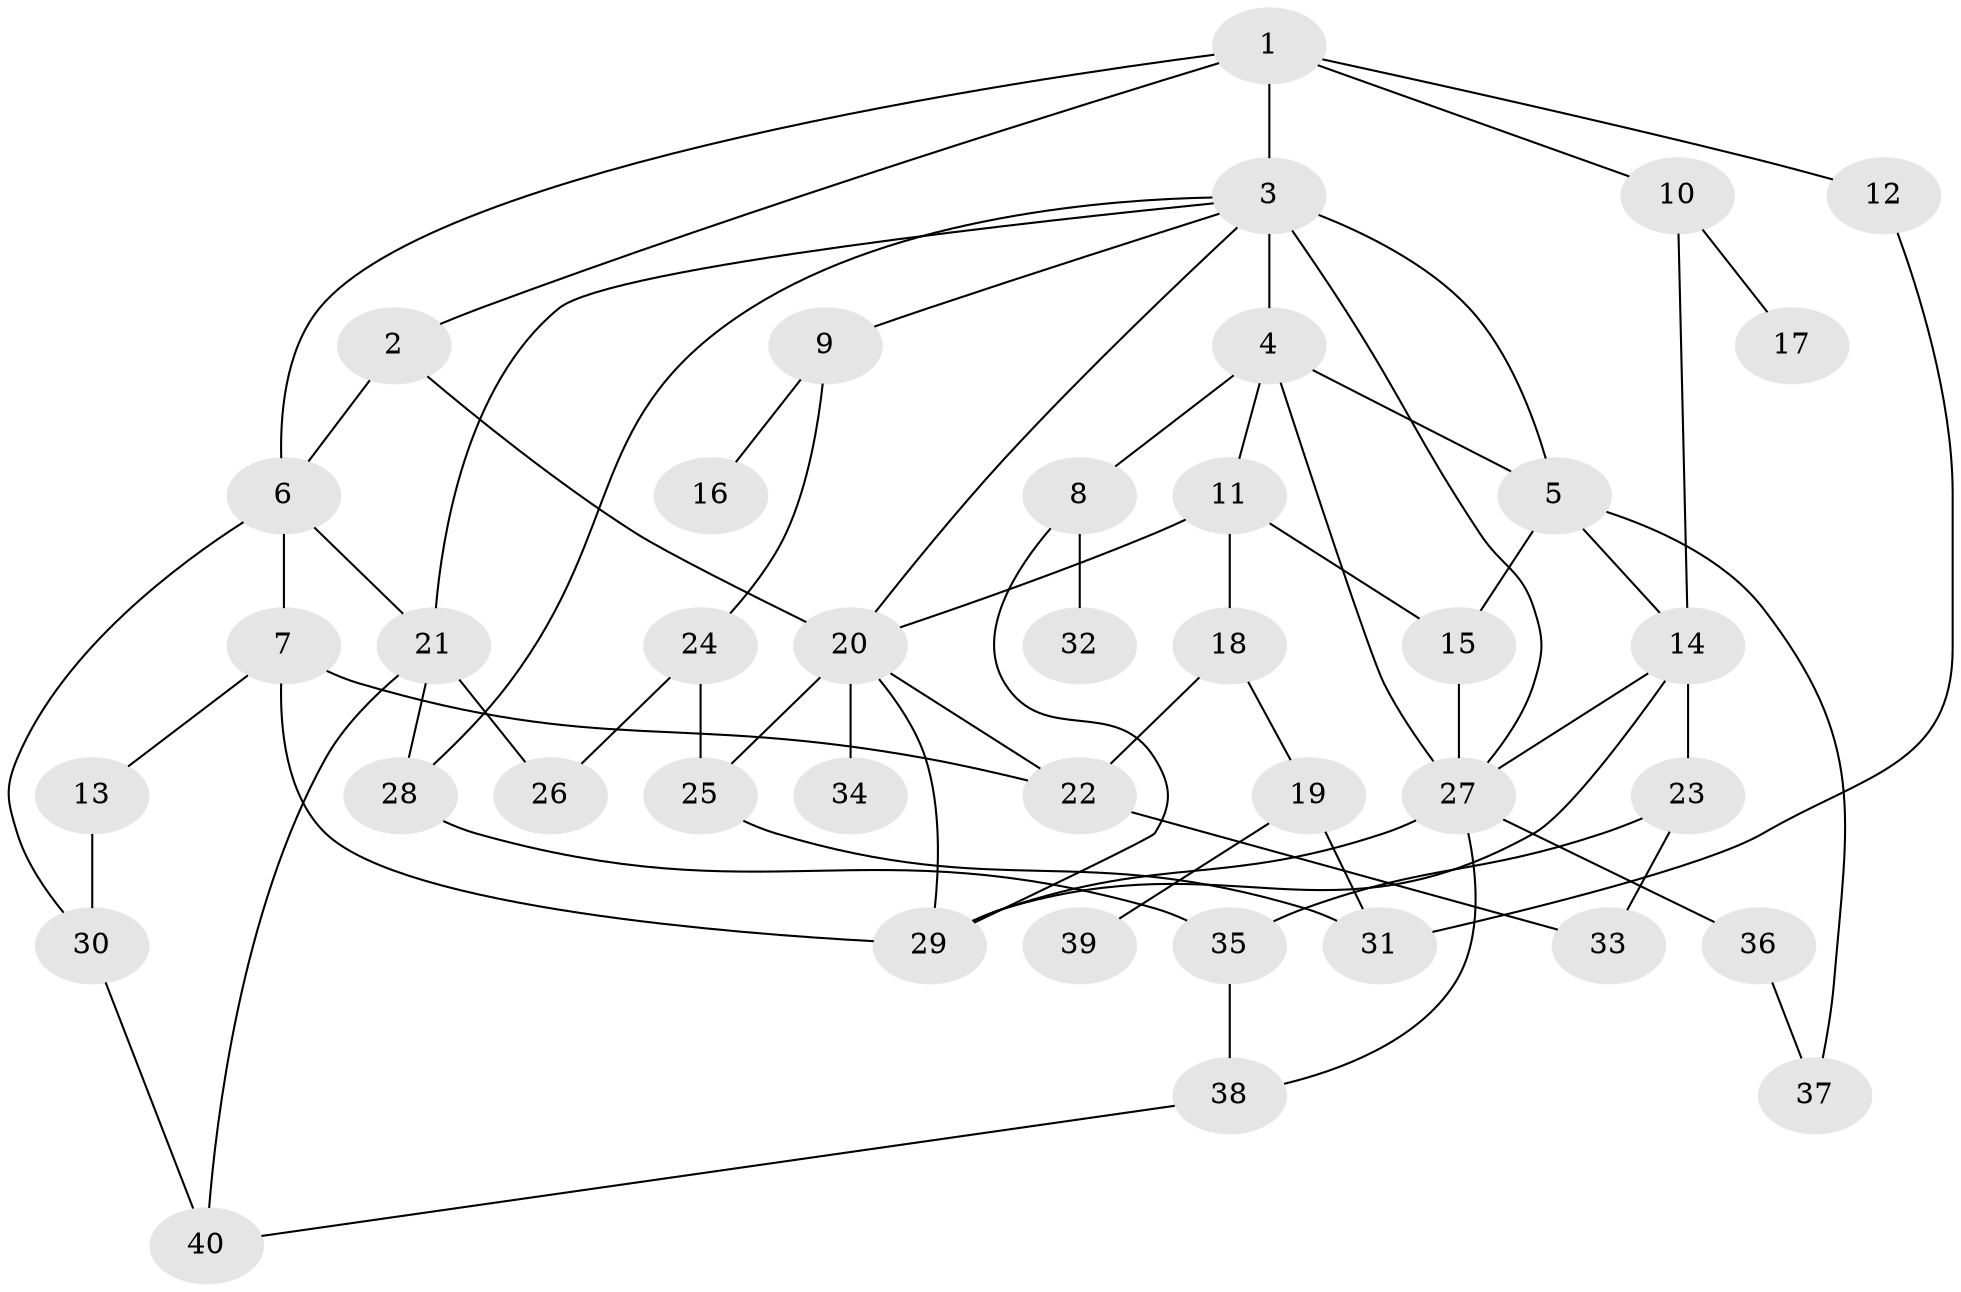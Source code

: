 // original degree distribution, {5: 0.0379746835443038, 4: 0.13924050632911392, 9: 0.02531645569620253, 3: 0.31645569620253167, 2: 0.24050632911392406, 6: 0.012658227848101266, 1: 0.21518987341772153, 7: 0.012658227848101266}
// Generated by graph-tools (version 1.1) at 2025/34/03/09/25 02:34:08]
// undirected, 40 vertices, 67 edges
graph export_dot {
graph [start="1"]
  node [color=gray90,style=filled];
  1;
  2;
  3;
  4;
  5;
  6;
  7;
  8;
  9;
  10;
  11;
  12;
  13;
  14;
  15;
  16;
  17;
  18;
  19;
  20;
  21;
  22;
  23;
  24;
  25;
  26;
  27;
  28;
  29;
  30;
  31;
  32;
  33;
  34;
  35;
  36;
  37;
  38;
  39;
  40;
  1 -- 2 [weight=1.0];
  1 -- 3 [weight=1.0];
  1 -- 6 [weight=1.0];
  1 -- 10 [weight=1.0];
  1 -- 12 [weight=1.0];
  2 -- 6 [weight=1.0];
  2 -- 20 [weight=1.0];
  3 -- 4 [weight=1.0];
  3 -- 5 [weight=3.0];
  3 -- 9 [weight=1.0];
  3 -- 20 [weight=1.0];
  3 -- 21 [weight=1.0];
  3 -- 27 [weight=1.0];
  3 -- 28 [weight=1.0];
  4 -- 5 [weight=1.0];
  4 -- 8 [weight=1.0];
  4 -- 11 [weight=1.0];
  4 -- 27 [weight=1.0];
  5 -- 14 [weight=1.0];
  5 -- 15 [weight=1.0];
  5 -- 37 [weight=1.0];
  6 -- 7 [weight=1.0];
  6 -- 21 [weight=1.0];
  6 -- 30 [weight=1.0];
  7 -- 13 [weight=1.0];
  7 -- 22 [weight=1.0];
  7 -- 29 [weight=1.0];
  8 -- 29 [weight=1.0];
  8 -- 32 [weight=1.0];
  9 -- 16 [weight=1.0];
  9 -- 24 [weight=1.0];
  10 -- 14 [weight=1.0];
  10 -- 17 [weight=1.0];
  11 -- 15 [weight=1.0];
  11 -- 18 [weight=1.0];
  11 -- 20 [weight=1.0];
  12 -- 31 [weight=1.0];
  13 -- 30 [weight=2.0];
  14 -- 23 [weight=1.0];
  14 -- 27 [weight=1.0];
  14 -- 29 [weight=1.0];
  15 -- 27 [weight=1.0];
  18 -- 19 [weight=1.0];
  18 -- 22 [weight=1.0];
  19 -- 31 [weight=1.0];
  19 -- 39 [weight=1.0];
  20 -- 22 [weight=1.0];
  20 -- 25 [weight=1.0];
  20 -- 29 [weight=1.0];
  20 -- 34 [weight=1.0];
  21 -- 26 [weight=1.0];
  21 -- 28 [weight=1.0];
  21 -- 40 [weight=1.0];
  22 -- 33 [weight=1.0];
  23 -- 33 [weight=1.0];
  23 -- 35 [weight=1.0];
  24 -- 25 [weight=1.0];
  24 -- 26 [weight=1.0];
  25 -- 31 [weight=1.0];
  27 -- 29 [weight=4.0];
  27 -- 36 [weight=1.0];
  27 -- 38 [weight=1.0];
  28 -- 35 [weight=1.0];
  30 -- 40 [weight=1.0];
  35 -- 38 [weight=1.0];
  36 -- 37 [weight=1.0];
  38 -- 40 [weight=1.0];
}
